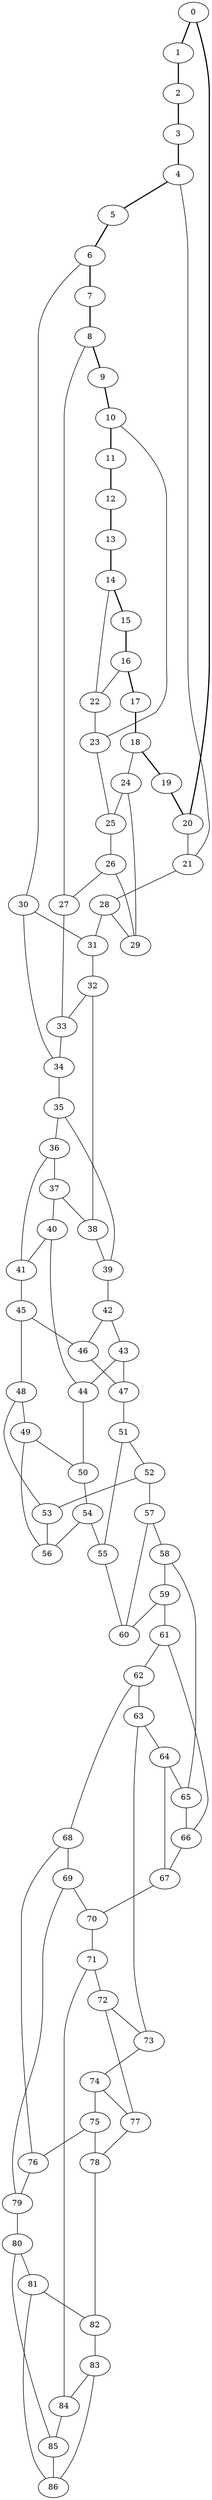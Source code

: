 graph G {
0 [ pos = " 42.00,0.00!" ];
0 -- 1[style=bold];
0 -- 20[style=bold];
1 [ pos = " 40.13,12.38!" ];
1 -- 2[style=bold];
2 [ pos = " 34.70,23.66!" ];
2 -- 3[style=bold];
3 [ pos = " 26.19,32.84!" ];
3 -- 4[style=bold];
4 [ pos = " 15.34,39.10!" ];
4 -- 5[style=bold];
4 -- 21;
5 [ pos = " 3.14,41.88!" ];
5 -- 6[style=bold];
6 [ pos = " -9.35,40.95!" ];
6 -- 7[style=bold];
6 -- 30;
7 [ pos = " -21.00,36.37!" ];
7 -- 8[style=bold];
8 [ pos = " -30.79,28.57!" ];
8 -- 9[style=bold];
8 -- 27;
9 [ pos = " -37.84,18.22!" ];
9 -- 10[style=bold];
10 [ pos = " -41.53,6.26!" ];
10 -- 11[style=bold];
10 -- 23;
11 [ pos = " -41.53,-6.26!" ];
11 -- 12[style=bold];
12 [ pos = " -37.84,-18.22!" ];
12 -- 13[style=bold];
13 [ pos = " -30.79,-28.57!" ];
13 -- 14[style=bold];
14 [ pos = " -21.00,-36.37!" ];
14 -- 15[style=bold];
14 -- 22;
15 [ pos = " -9.35,-40.95!" ];
15 -- 16[style=bold];
16 [ pos = " 3.14,-41.88!" ];
16 -- 17[style=bold];
16 -- 22;
17 [ pos = " 15.34,-39.10!" ];
17 -- 18[style=bold];
18 [ pos = " 26.19,-32.84!" ];
18 -- 19[style=bold];
18 -- 24;
19 [ pos = " 34.70,-23.66!" ];
19 -- 20[style=bold];
20 [ pos = " 40.13,-12.38!" ];
20 -- 21;
21 -- 28;
22 -- 23;
23 -- 25;
24 -- 25;
24 -- 29;
25 -- 26;
26 -- 27;
26 -- 29;
27 -- 33;
28 -- 29;
28 -- 31;
30 -- 31;
30 -- 34;
31 -- 32;
32 -- 33;
32 -- 38;
33 -- 34;
34 -- 35;
35 -- 36;
35 -- 39;
36 -- 37;
36 -- 41;
37 -- 38;
37 -- 40;
38 -- 39;
39 -- 42;
40 -- 41;
40 -- 44;
41 -- 45;
42 -- 43;
42 -- 46;
43 -- 44;
43 -- 47;
44 -- 50;
45 -- 46;
45 -- 48;
46 -- 47;
47 -- 51;
48 -- 49;
48 -- 53;
49 -- 50;
49 -- 56;
50 -- 54;
51 -- 52;
51 -- 55;
52 -- 53;
52 -- 57;
53 -- 56;
54 -- 55;
54 -- 56;
55 -- 60;
57 -- 58;
57 -- 60;
58 -- 59;
58 -- 65;
59 -- 60;
59 -- 61;
61 -- 62;
61 -- 66;
62 -- 63;
62 -- 68;
63 -- 64;
63 -- 73;
64 -- 65;
64 -- 67;
65 -- 66;
66 -- 67;
67 -- 70;
68 -- 69;
68 -- 76;
69 -- 70;
69 -- 79;
70 -- 71;
71 -- 72;
71 -- 84;
72 -- 73;
72 -- 77;
73 -- 74;
74 -- 75;
74 -- 77;
75 -- 76;
75 -- 78;
76 -- 79;
77 -- 78;
78 -- 82;
79 -- 80;
80 -- 81;
80 -- 85;
81 -- 82;
81 -- 86;
82 -- 83;
83 -- 84;
83 -- 86;
84 -- 85;
85 -- 86;
}
